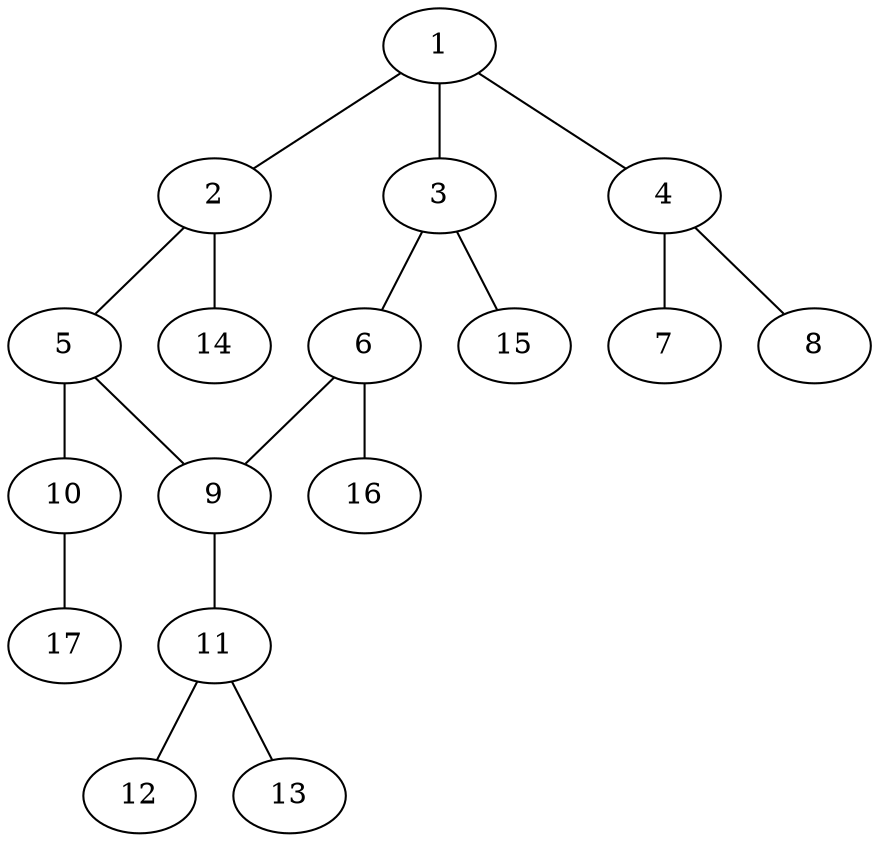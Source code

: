graph molecule_14 {
	1	 [chem=C];
	2	 [chem=C];
	1 -- 2	 [valence=2];
	3	 [chem=C];
	1 -- 3	 [valence=1];
	4	 [chem=N];
	1 -- 4	 [valence=1];
	5	 [chem=C];
	2 -- 5	 [valence=1];
	14	 [chem=H];
	2 -- 14	 [valence=1];
	6	 [chem=C];
	3 -- 6	 [valence=2];
	15	 [chem=H];
	3 -- 15	 [valence=1];
	7	 [chem=O];
	4 -- 7	 [valence=2];
	8	 [chem=O];
	4 -- 8	 [valence=1];
	9	 [chem=C];
	5 -- 9	 [valence=2];
	10	 [chem=O];
	5 -- 10	 [valence=1];
	6 -- 9	 [valence=1];
	16	 [chem=H];
	6 -- 16	 [valence=1];
	11	 [chem=N];
	9 -- 11	 [valence=1];
	17	 [chem=H];
	10 -- 17	 [valence=1];
	12	 [chem=O];
	11 -- 12	 [valence=2];
	13	 [chem=O];
	11 -- 13	 [valence=1];
}

